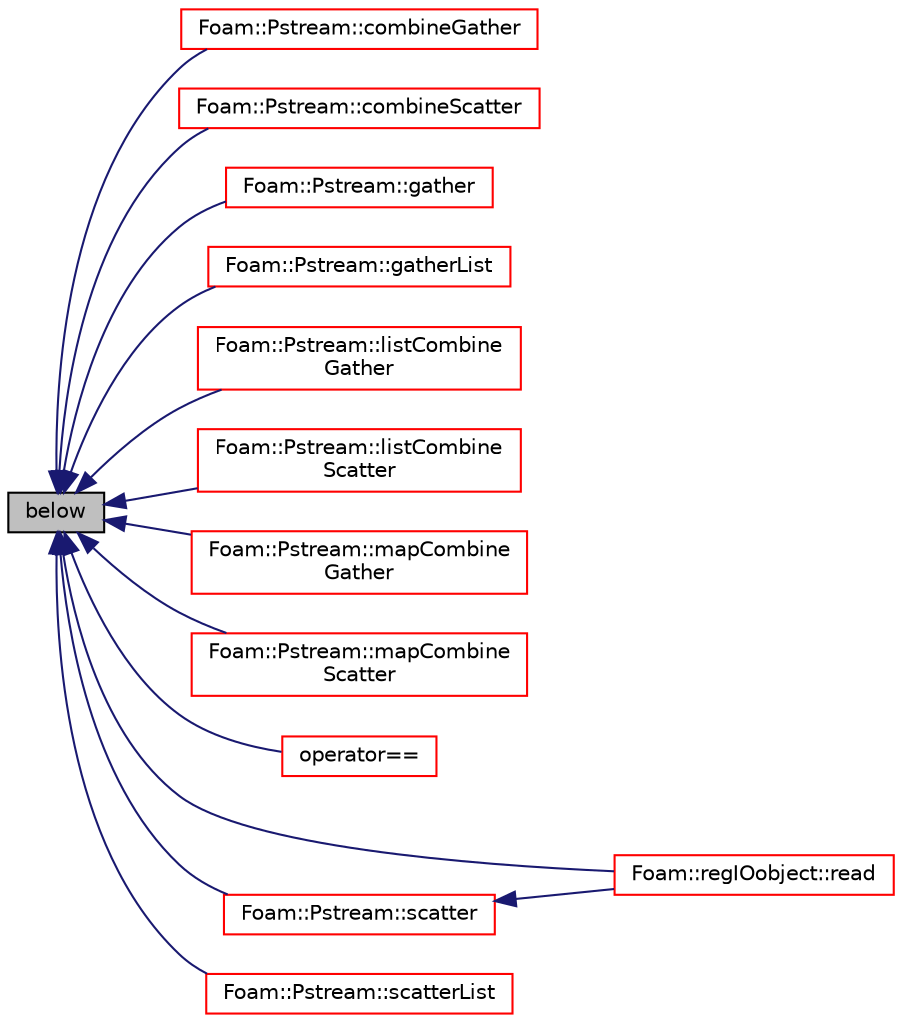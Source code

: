 digraph "below"
{
  bgcolor="transparent";
  edge [fontname="Helvetica",fontsize="10",labelfontname="Helvetica",labelfontsize="10"];
  node [fontname="Helvetica",fontsize="10",shape=record];
  rankdir="LR";
  Node1 [label="below",height=0.2,width=0.4,color="black", fillcolor="grey75", style="filled", fontcolor="black"];
  Node1 -> Node2 [dir="back",color="midnightblue",fontsize="10",style="solid",fontname="Helvetica"];
  Node2 [label="Foam::Pstream::combineGather",height=0.2,width=0.4,color="red",URL="$a02068.html#aedeba5b3a63f833796d48d904dc39b63"];
  Node1 -> Node3 [dir="back",color="midnightblue",fontsize="10",style="solid",fontname="Helvetica"];
  Node3 [label="Foam::Pstream::combineScatter",height=0.2,width=0.4,color="red",URL="$a02068.html#a2eea2c110e936c30c8f66b7326c69be5",tooltip="Scatter data. Reverse of combineGather. "];
  Node1 -> Node4 [dir="back",color="midnightblue",fontsize="10",style="solid",fontname="Helvetica"];
  Node4 [label="Foam::Pstream::gather",height=0.2,width=0.4,color="red",URL="$a02068.html#ac820bc187d8204d9063ce1f77dcf87da",tooltip="Gather data. Apply bop to combine Value. "];
  Node1 -> Node5 [dir="back",color="midnightblue",fontsize="10",style="solid",fontname="Helvetica"];
  Node5 [label="Foam::Pstream::gatherList",height=0.2,width=0.4,color="red",URL="$a02068.html#afbdf64fb42cd760690d51a9a321792d9",tooltip="Gather data but keep individual values separate. "];
  Node1 -> Node6 [dir="back",color="midnightblue",fontsize="10",style="solid",fontname="Helvetica"];
  Node6 [label="Foam::Pstream::listCombine\lGather",height=0.2,width=0.4,color="red",URL="$a02068.html#a8c0e5044dc4a942cf62b06797c3a743f"];
  Node1 -> Node7 [dir="back",color="midnightblue",fontsize="10",style="solid",fontname="Helvetica"];
  Node7 [label="Foam::Pstream::listCombine\lScatter",height=0.2,width=0.4,color="red",URL="$a02068.html#adfd4915b68ab7181dccb847976286e56",tooltip="Scatter data. Reverse of combineGather. "];
  Node1 -> Node8 [dir="back",color="midnightblue",fontsize="10",style="solid",fontname="Helvetica"];
  Node8 [label="Foam::Pstream::mapCombine\lGather",height=0.2,width=0.4,color="red",URL="$a02068.html#ab0d015456e1aebecc6f0e06668de1437"];
  Node1 -> Node9 [dir="back",color="midnightblue",fontsize="10",style="solid",fontname="Helvetica"];
  Node9 [label="Foam::Pstream::mapCombine\lScatter",height=0.2,width=0.4,color="red",URL="$a02068.html#a8989a48f795cff7dd8f59d00c094e484",tooltip="Scatter data. Reverse of combineGather. "];
  Node1 -> Node10 [dir="back",color="midnightblue",fontsize="10",style="solid",fontname="Helvetica"];
  Node10 [label="operator==",height=0.2,width=0.4,color="red",URL="$a00320.html#a7581d2a4cd171408a6262920d5972d72"];
  Node1 -> Node11 [dir="back",color="midnightblue",fontsize="10",style="solid",fontname="Helvetica"];
  Node11 [label="Foam::regIOobject::read",height=0.2,width=0.4,color="red",URL="$a02207.html#af816873151ddb0126e98bb2f914d8ed5",tooltip="Read object. "];
  Node1 -> Node12 [dir="back",color="midnightblue",fontsize="10",style="solid",fontname="Helvetica"];
  Node12 [label="Foam::Pstream::scatter",height=0.2,width=0.4,color="red",URL="$a02068.html#a00bc7d5a0b660cfa53523561af48def2",tooltip="Scatter data. Distribute without modification. Reverse of gather. "];
  Node12 -> Node11 [dir="back",color="midnightblue",fontsize="10",style="solid",fontname="Helvetica"];
  Node1 -> Node13 [dir="back",color="midnightblue",fontsize="10",style="solid",fontname="Helvetica"];
  Node13 [label="Foam::Pstream::scatterList",height=0.2,width=0.4,color="red",URL="$a02068.html#a23c38ee54f04c9d53a327db9edbdb7f0",tooltip="Scatter data. Reverse of gatherList. "];
}
